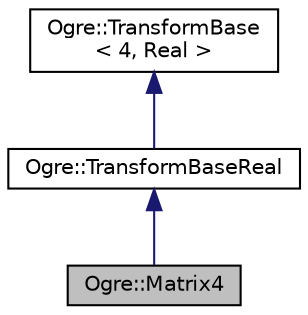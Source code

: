 digraph "Ogre::Matrix4"
{
  bgcolor="transparent";
  edge [fontname="Helvetica",fontsize="10",labelfontname="Helvetica",labelfontsize="10"];
  node [fontname="Helvetica",fontsize="10",shape=record];
  Node0 [label="Ogre::Matrix4",height=0.2,width=0.4,color="black", fillcolor="grey75", style="filled", fontcolor="black"];
  Node1 -> Node0 [dir="back",color="midnightblue",fontsize="10",style="solid",fontname="Helvetica"];
  Node1 [label="Ogre::TransformBaseReal",height=0.2,width=0.4,color="black",URL="$struct_ogre_1_1_transform_base_real.html"];
  Node2 -> Node1 [dir="back",color="midnightblue",fontsize="10",style="solid",fontname="Helvetica"];
  Node2 [label="Ogre::TransformBase\l\< 4, Real \>",height=0.2,width=0.4,color="black",URL="$class_ogre_1_1_transform_base.html"];
}
